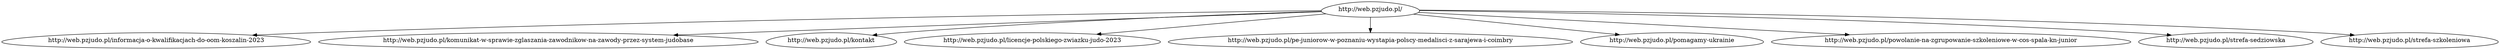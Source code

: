 digraph tree {
	"http://web.pzjudo.pl/" [label="http://web.pzjudo.pl/", shape=egg]
	"http://web.pzjudo.pl/informacja-o-kwalifikacjach-do-oom-koszalin-2023" [label="http://web.pzjudo.pl/informacja-o-kwalifikacjach-do-oom-koszalin-2023", shape=egg]
	"http://web.pzjudo.pl/komunikat-w-sprawie-zglaszania-zawodnikow-na-zawody-przez-system-judobase" [label="http://web.pzjudo.pl/komunikat-w-sprawie-zglaszania-zawodnikow-na-zawody-przez-system-judobase", shape=egg]
	"http://web.pzjudo.pl/kontakt" [label="http://web.pzjudo.pl/kontakt", shape=egg]
	"http://web.pzjudo.pl/licencje-polskiego-zwiazku-judo-2023" [label="http://web.pzjudo.pl/licencje-polskiego-zwiazku-judo-2023", shape=egg]
	"http://web.pzjudo.pl/pe-juniorow-w-poznaniu-wystapia-polscy-medalisci-z-sarajewa-i-coimbry" [label="http://web.pzjudo.pl/pe-juniorow-w-poznaniu-wystapia-polscy-medalisci-z-sarajewa-i-coimbry", shape=egg]
	"http://web.pzjudo.pl/pomagamy-ukrainie" [label="http://web.pzjudo.pl/pomagamy-ukrainie", shape=egg]
	"http://web.pzjudo.pl/powolanie-na-zgrupowanie-szkoleniowe-w-cos-spala-kn-junior" [label="http://web.pzjudo.pl/powolanie-na-zgrupowanie-szkoleniowe-w-cos-spala-kn-junior", shape=egg]
	"http://web.pzjudo.pl/strefa-sedziowska" [label="http://web.pzjudo.pl/strefa-sedziowska", shape=egg]
	"http://web.pzjudo.pl/strefa-szkoleniowa" [label="http://web.pzjudo.pl/strefa-szkoleniowa", shape=egg]

	"http://web.pzjudo.pl/" -> "http://web.pzjudo.pl/kontakt"
	"http://web.pzjudo.pl/" -> "http://web.pzjudo.pl/strefa-sedziowska"
	"http://web.pzjudo.pl/" -> "http://web.pzjudo.pl/strefa-szkoleniowa"
	"http://web.pzjudo.pl/" -> "http://web.pzjudo.pl/pomagamy-ukrainie"
	"http://web.pzjudo.pl/" -> "http://web.pzjudo.pl/informacja-o-kwalifikacjach-do-oom-koszalin-2023"
	"http://web.pzjudo.pl/" -> "http://web.pzjudo.pl/komunikat-w-sprawie-zglaszania-zawodnikow-na-zawody-przez-system-judobase"
	"http://web.pzjudo.pl/" -> "http://web.pzjudo.pl/licencje-polskiego-zwiazku-judo-2023"
	"http://web.pzjudo.pl/" -> "http://web.pzjudo.pl/powolanie-na-zgrupowanie-szkoleniowe-w-cos-spala-kn-junior"
	"http://web.pzjudo.pl/" -> "http://web.pzjudo.pl/pe-juniorow-w-poznaniu-wystapia-polscy-medalisci-z-sarajewa-i-coimbry"
}